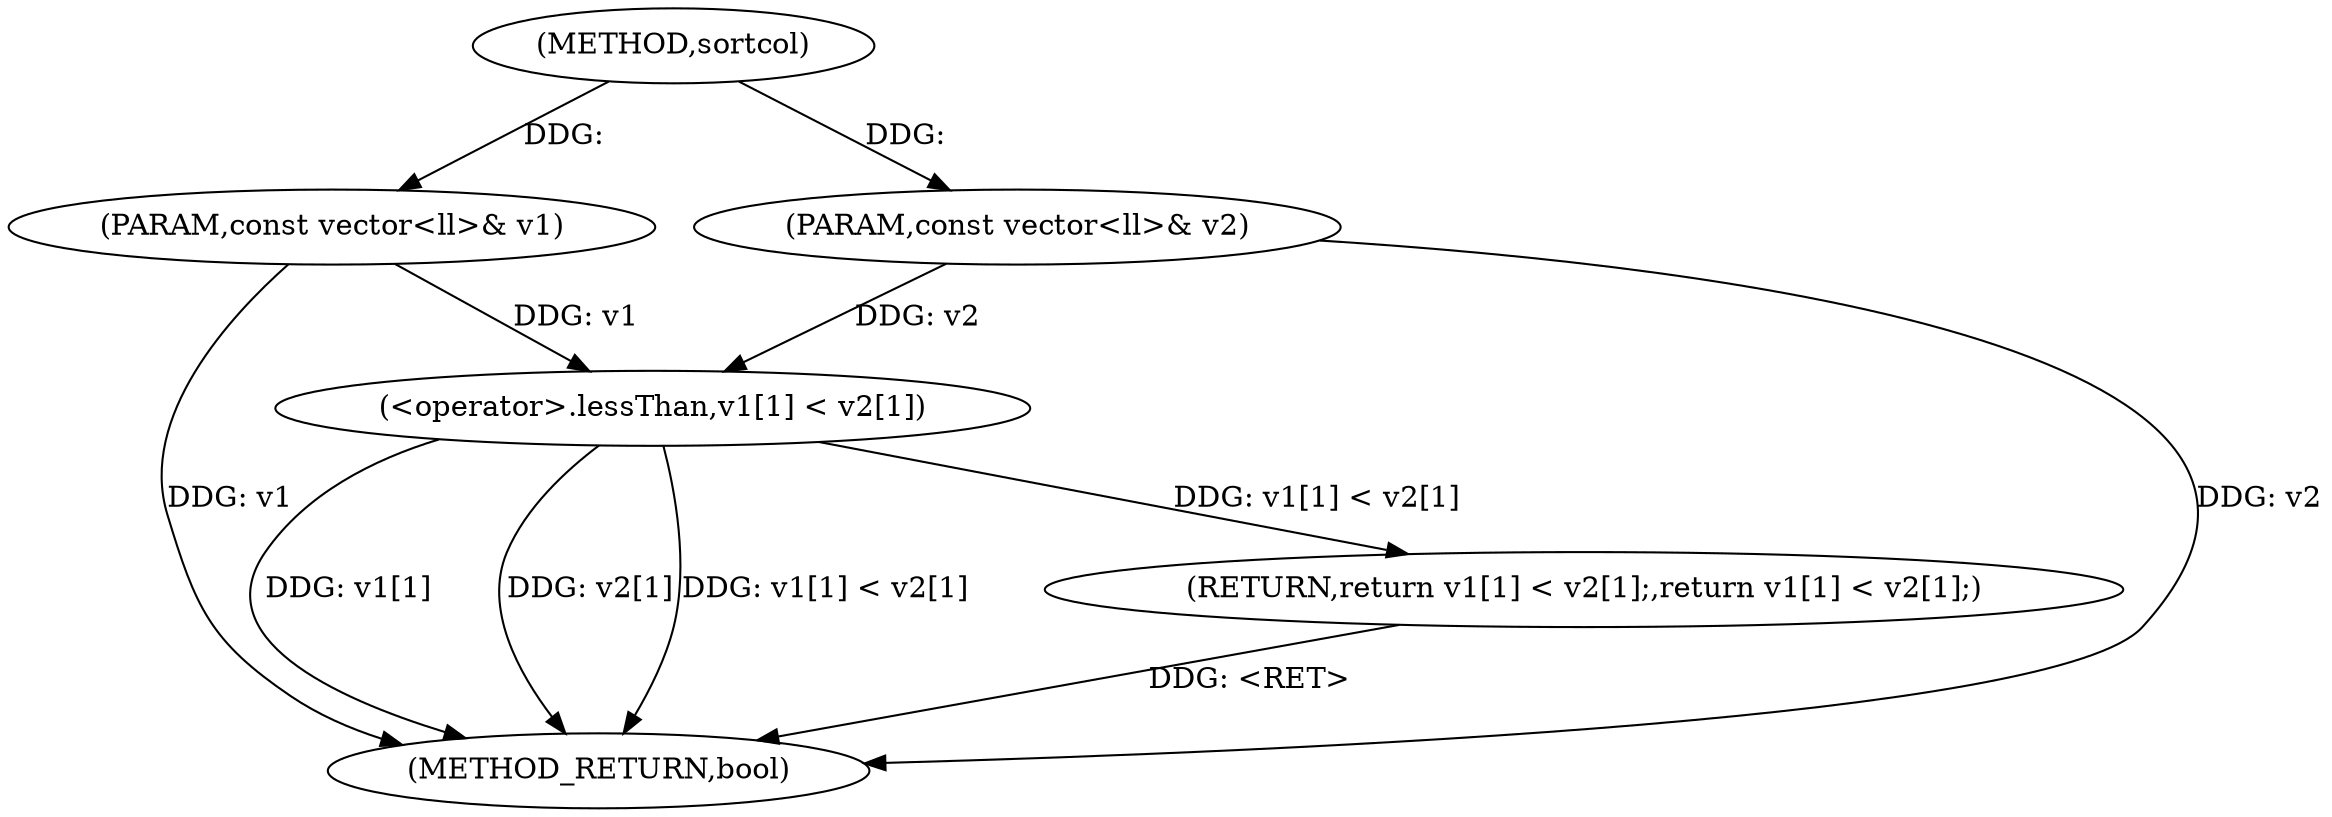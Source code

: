 digraph "sortcol" {  
"1000890" [label = "(METHOD,sortcol)" ]
"1000902" [label = "(METHOD_RETURN,bool)" ]
"1000891" [label = "(PARAM,const vector<ll>& v1)" ]
"1000892" [label = "(PARAM,const vector<ll>& v2)" ]
"1000894" [label = "(RETURN,return v1[1] < v2[1];,return v1[1] < v2[1];)" ]
"1000895" [label = "(<operator>.lessThan,v1[1] < v2[1])" ]
  "1000891" -> "1000902"  [ label = "DDG: v1"] 
  "1000892" -> "1000902"  [ label = "DDG: v2"] 
  "1000895" -> "1000902"  [ label = "DDG: v1[1]"] 
  "1000895" -> "1000902"  [ label = "DDG: v2[1]"] 
  "1000895" -> "1000902"  [ label = "DDG: v1[1] < v2[1]"] 
  "1000894" -> "1000902"  [ label = "DDG: <RET>"] 
  "1000890" -> "1000891"  [ label = "DDG: "] 
  "1000890" -> "1000892"  [ label = "DDG: "] 
  "1000895" -> "1000894"  [ label = "DDG: v1[1] < v2[1]"] 
  "1000891" -> "1000895"  [ label = "DDG: v1"] 
  "1000892" -> "1000895"  [ label = "DDG: v2"] 
}
